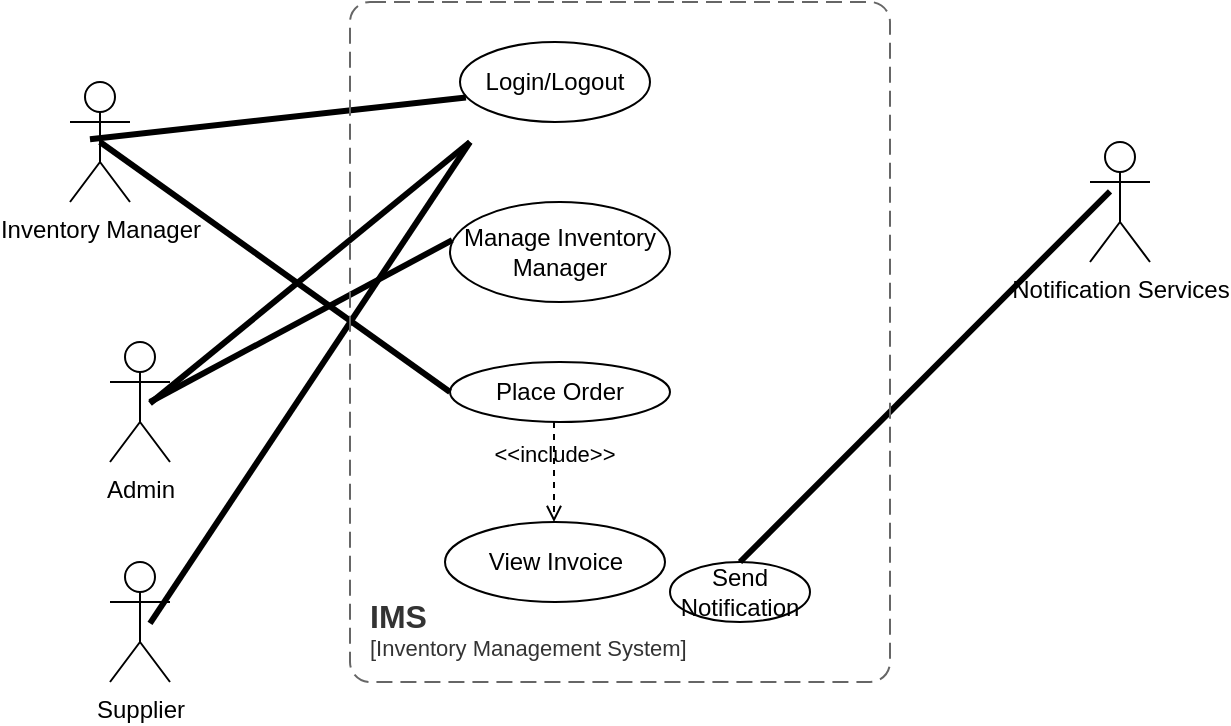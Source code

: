 <mxfile version="20.2.6" type="github">
  <diagram id="YupDVhUgdT0KawRd7cbK" name="Page-1">
    <mxGraphModel dx="782" dy="460" grid="1" gridSize="10" guides="1" tooltips="1" connect="1" arrows="1" fold="1" page="1" pageScale="1" pageWidth="850" pageHeight="1100" math="0" shadow="0">
      <root>
        <mxCell id="0" />
        <mxCell id="1" parent="0" />
        <mxCell id="cGmKd0K59a4Ld4Vdz1kS-1" value="Login/Logout" style="ellipse;whiteSpace=wrap;html=1;" vertex="1" parent="1">
          <mxGeometry x="285" y="50" width="95" height="40" as="geometry" />
        </mxCell>
        <mxCell id="cGmKd0K59a4Ld4Vdz1kS-2" value="Inventory Manager&lt;br&gt;" style="shape=umlActor;verticalLabelPosition=bottom;verticalAlign=top;html=1;outlineConnect=0;" vertex="1" parent="1">
          <mxGeometry x="90" y="70" width="30" height="60" as="geometry" />
        </mxCell>
        <mxCell id="cGmKd0K59a4Ld4Vdz1kS-4" value="Supplier" style="shape=umlActor;verticalLabelPosition=bottom;verticalAlign=top;html=1;outlineConnect=0;" vertex="1" parent="1">
          <mxGeometry x="110" y="310" width="30" height="60" as="geometry" />
        </mxCell>
        <mxCell id="cGmKd0K59a4Ld4Vdz1kS-5" value="Admin" style="shape=umlActor;verticalLabelPosition=bottom;verticalAlign=top;html=1;outlineConnect=0;" vertex="1" parent="1">
          <mxGeometry x="110" y="200" width="30" height="60" as="geometry" />
        </mxCell>
        <mxCell id="cGmKd0K59a4Ld4Vdz1kS-6" value="Notification Services" style="shape=umlActor;verticalLabelPosition=bottom;verticalAlign=top;html=1;outlineConnect=0;" vertex="1" parent="1">
          <mxGeometry x="600" y="100" width="30" height="60" as="geometry" />
        </mxCell>
        <mxCell id="cGmKd0K59a4Ld4Vdz1kS-9" value="Manage Inventory Manager" style="ellipse;whiteSpace=wrap;html=1;" vertex="1" parent="1">
          <mxGeometry x="280" y="130" width="110" height="50" as="geometry" />
        </mxCell>
        <mxCell id="cGmKd0K59a4Ld4Vdz1kS-10" value="Place Order" style="ellipse;whiteSpace=wrap;html=1;" vertex="1" parent="1">
          <mxGeometry x="280" y="210" width="110" height="30" as="geometry" />
        </mxCell>
        <mxCell id="cGmKd0K59a4Ld4Vdz1kS-11" value="Send Notification" style="ellipse;whiteSpace=wrap;html=1;" vertex="1" parent="1">
          <mxGeometry x="390" y="310" width="70" height="30" as="geometry" />
        </mxCell>
        <mxCell id="cGmKd0K59a4Ld4Vdz1kS-12" value="" style="endArrow=none;startArrow=none;endFill=0;startFill=0;endSize=8;html=1;verticalAlign=bottom;labelBackgroundColor=none;strokeWidth=3;rounded=0;entryX=0.031;entryY=0.695;entryDx=0;entryDy=0;entryPerimeter=0;exitX=0.333;exitY=0.477;exitDx=0;exitDy=0;exitPerimeter=0;" edge="1" parent="1" source="cGmKd0K59a4Ld4Vdz1kS-2" target="cGmKd0K59a4Ld4Vdz1kS-1">
          <mxGeometry width="160" relative="1" as="geometry">
            <mxPoint x="110" y="100" as="sourcePoint" />
            <mxPoint x="270" y="100" as="targetPoint" />
          </mxGeometry>
        </mxCell>
        <mxCell id="cGmKd0K59a4Ld4Vdz1kS-13" value="" style="endArrow=none;startArrow=none;endFill=0;startFill=0;endSize=8;html=1;verticalAlign=bottom;labelBackgroundColor=none;strokeWidth=3;rounded=0;" edge="1" parent="1">
          <mxGeometry width="160" relative="1" as="geometry">
            <mxPoint x="130" y="230.67" as="sourcePoint" />
            <mxPoint x="290" y="100" as="targetPoint" />
          </mxGeometry>
        </mxCell>
        <mxCell id="cGmKd0K59a4Ld4Vdz1kS-14" value="" style="endArrow=none;startArrow=none;endFill=0;startFill=0;endSize=8;html=1;verticalAlign=bottom;labelBackgroundColor=none;strokeWidth=3;rounded=0;" edge="1" parent="1">
          <mxGeometry width="160" relative="1" as="geometry">
            <mxPoint x="130" y="340.67" as="sourcePoint" />
            <mxPoint x="290" y="100" as="targetPoint" />
          </mxGeometry>
        </mxCell>
        <mxCell id="cGmKd0K59a4Ld4Vdz1kS-15" value="" style="endArrow=none;startArrow=none;endFill=0;startFill=0;endSize=8;html=1;verticalAlign=bottom;labelBackgroundColor=none;strokeWidth=3;rounded=0;entryX=0;entryY=0.5;entryDx=0;entryDy=0;exitX=0.5;exitY=0.5;exitDx=0;exitDy=0;exitPerimeter=0;" edge="1" parent="1" source="cGmKd0K59a4Ld4Vdz1kS-2" target="cGmKd0K59a4Ld4Vdz1kS-10">
          <mxGeometry width="160" relative="1" as="geometry">
            <mxPoint x="110" y="110" as="sourcePoint" />
            <mxPoint x="270" y="110" as="targetPoint" />
          </mxGeometry>
        </mxCell>
        <mxCell id="cGmKd0K59a4Ld4Vdz1kS-16" value="" style="endArrow=none;startArrow=none;endFill=0;startFill=0;endSize=8;html=1;verticalAlign=bottom;labelBackgroundColor=none;strokeWidth=3;rounded=0;entryX=0.01;entryY=0.381;entryDx=0;entryDy=0;entryPerimeter=0;" edge="1" parent="1" target="cGmKd0K59a4Ld4Vdz1kS-9">
          <mxGeometry width="160" relative="1" as="geometry">
            <mxPoint x="130" y="230" as="sourcePoint" />
            <mxPoint x="290" y="19.33" as="targetPoint" />
          </mxGeometry>
        </mxCell>
        <mxCell id="cGmKd0K59a4Ld4Vdz1kS-18" value="" style="endArrow=none;startArrow=none;endFill=0;startFill=0;endSize=8;html=1;verticalAlign=bottom;labelBackgroundColor=none;strokeWidth=3;rounded=0;exitX=0.5;exitY=0;exitDx=0;exitDy=0;" edge="1" parent="1" source="cGmKd0K59a4Ld4Vdz1kS-11">
          <mxGeometry width="160" relative="1" as="geometry">
            <mxPoint x="450" y="365.33" as="sourcePoint" />
            <mxPoint x="610" y="124.66" as="targetPoint" />
          </mxGeometry>
        </mxCell>
        <mxCell id="cGmKd0K59a4Ld4Vdz1kS-19" value="View Invoice" style="ellipse;whiteSpace=wrap;html=1;" vertex="1" parent="1">
          <mxGeometry x="277.5" y="290" width="110" height="40" as="geometry" />
        </mxCell>
        <mxCell id="cGmKd0K59a4Ld4Vdz1kS-23" value="&amp;lt;&amp;lt;include&amp;gt;&amp;gt;" style="html=1;verticalAlign=bottom;labelBackgroundColor=none;endArrow=open;endFill=0;dashed=1;rounded=0;" edge="1" parent="1">
          <mxGeometry width="160" relative="1" as="geometry">
            <mxPoint x="332" y="240" as="sourcePoint" />
            <mxPoint x="332" y="290" as="targetPoint" />
          </mxGeometry>
        </mxCell>
        <object placeholders="1" c4Name="IMS" c4Type="SystemScopeBoundary" c4Application="Inventory Management System" label="&lt;font style=&quot;font-size: 16px&quot;&gt;&lt;b&gt;&lt;div style=&quot;text-align: left&quot;&gt;%c4Name%&lt;/div&gt;&lt;/b&gt;&lt;/font&gt;&lt;div style=&quot;text-align: left&quot;&gt;[%c4Application%]&lt;/div&gt;" id="cGmKd0K59a4Ld4Vdz1kS-24">
          <mxCell style="rounded=1;fontSize=11;whiteSpace=wrap;html=1;dashed=1;arcSize=20;fillColor=none;strokeColor=#666666;fontColor=#333333;labelBackgroundColor=none;align=left;verticalAlign=bottom;labelBorderColor=none;spacingTop=0;spacing=10;dashPattern=8 4;metaEdit=1;rotatable=0;perimeter=rectanglePerimeter;noLabel=0;labelPadding=0;allowArrows=0;connectable=0;expand=0;recursiveResize=0;editable=1;pointerEvents=0;absoluteArcSize=1;points=[[0.25,0,0],[0.5,0,0],[0.75,0,0],[1,0.25,0],[1,0.5,0],[1,0.75,0],[0.75,1,0],[0.5,1,0],[0.25,1,0],[0,0.75,0],[0,0.5,0],[0,0.25,0]];" vertex="1" parent="1">
            <mxGeometry x="230" y="30" width="270" height="340" as="geometry" />
          </mxCell>
        </object>
      </root>
    </mxGraphModel>
  </diagram>
</mxfile>
